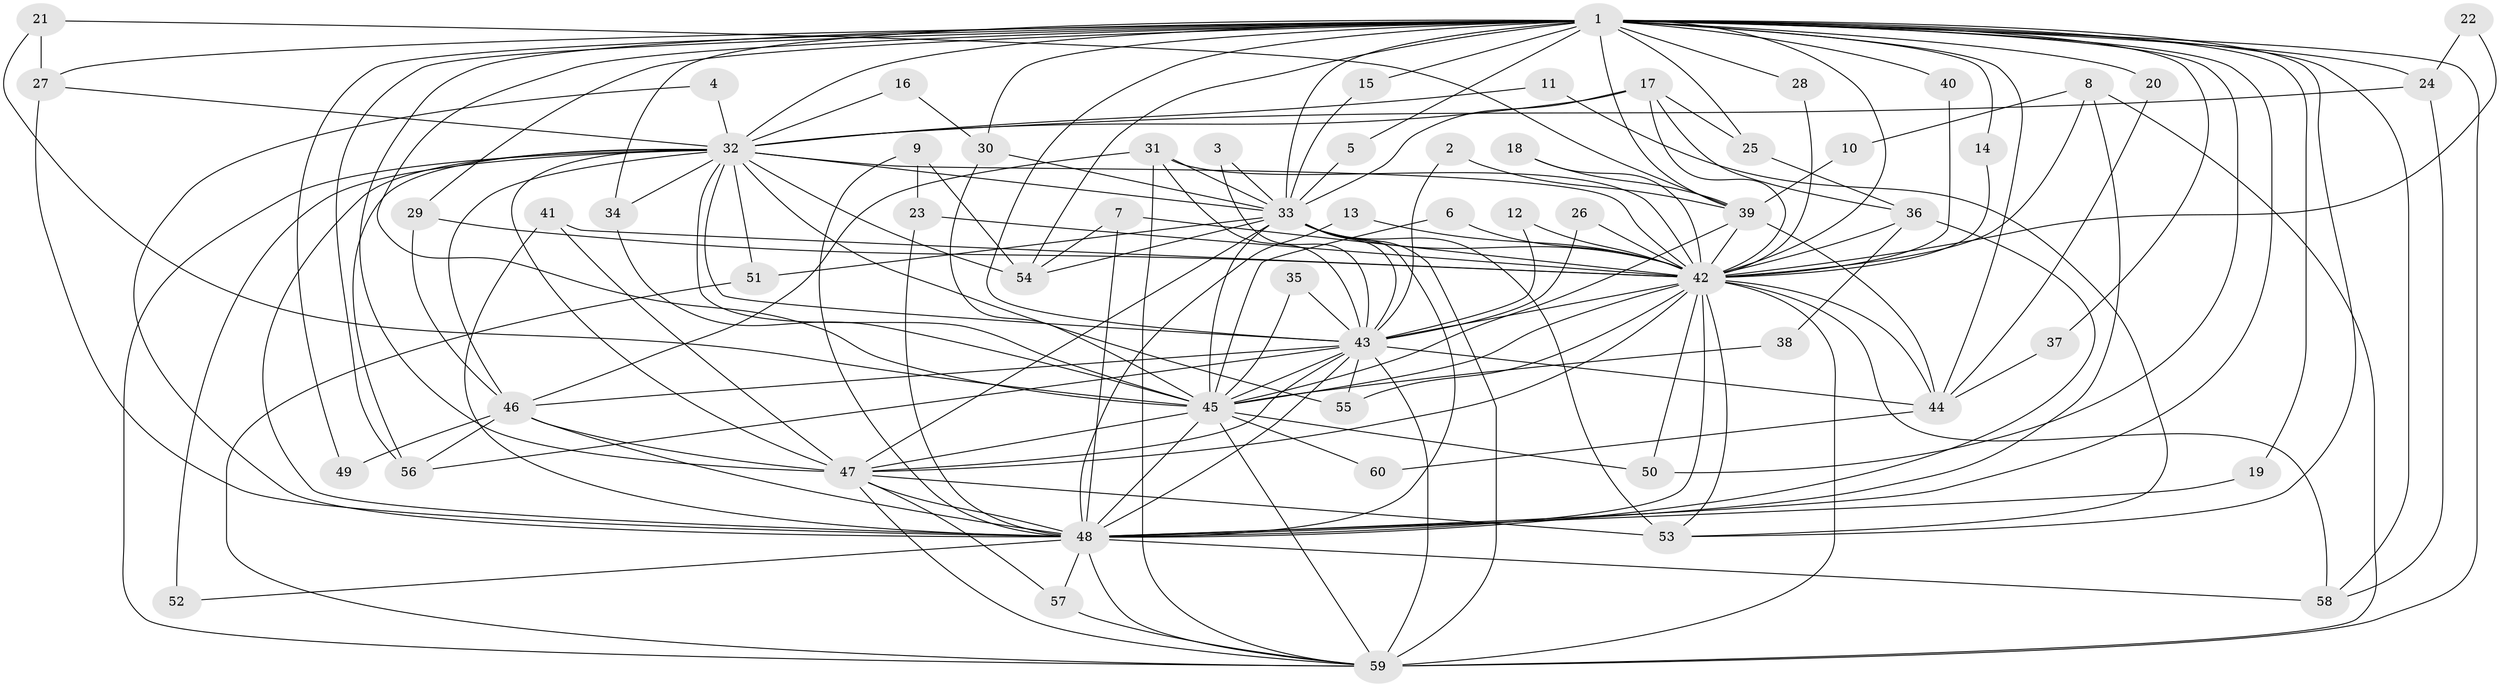 // original degree distribution, {25: 0.016666666666666666, 20: 0.008333333333333333, 24: 0.008333333333333333, 21: 0.008333333333333333, 38: 0.008333333333333333, 23: 0.008333333333333333, 14: 0.008333333333333333, 16: 0.008333333333333333, 19: 0.008333333333333333, 4: 0.1, 2: 0.5666666666666667, 8: 0.008333333333333333, 3: 0.175, 7: 0.016666666666666666, 5: 0.03333333333333333, 10: 0.008333333333333333, 6: 0.008333333333333333}
// Generated by graph-tools (version 1.1) at 2025/25/03/09/25 03:25:51]
// undirected, 60 vertices, 169 edges
graph export_dot {
graph [start="1"]
  node [color=gray90,style=filled];
  1;
  2;
  3;
  4;
  5;
  6;
  7;
  8;
  9;
  10;
  11;
  12;
  13;
  14;
  15;
  16;
  17;
  18;
  19;
  20;
  21;
  22;
  23;
  24;
  25;
  26;
  27;
  28;
  29;
  30;
  31;
  32;
  33;
  34;
  35;
  36;
  37;
  38;
  39;
  40;
  41;
  42;
  43;
  44;
  45;
  46;
  47;
  48;
  49;
  50;
  51;
  52;
  53;
  54;
  55;
  56;
  57;
  58;
  59;
  60;
  1 -- 5 [weight=1.0];
  1 -- 14 [weight=1.0];
  1 -- 15 [weight=1.0];
  1 -- 19 [weight=1.0];
  1 -- 20 [weight=2.0];
  1 -- 24 [weight=2.0];
  1 -- 25 [weight=1.0];
  1 -- 27 [weight=1.0];
  1 -- 28 [weight=1.0];
  1 -- 29 [weight=1.0];
  1 -- 30 [weight=2.0];
  1 -- 32 [weight=2.0];
  1 -- 33 [weight=2.0];
  1 -- 34 [weight=1.0];
  1 -- 37 [weight=1.0];
  1 -- 39 [weight=1.0];
  1 -- 40 [weight=1.0];
  1 -- 42 [weight=3.0];
  1 -- 43 [weight=2.0];
  1 -- 44 [weight=1.0];
  1 -- 45 [weight=3.0];
  1 -- 47 [weight=2.0];
  1 -- 48 [weight=2.0];
  1 -- 49 [weight=1.0];
  1 -- 50 [weight=1.0];
  1 -- 53 [weight=1.0];
  1 -- 54 [weight=1.0];
  1 -- 56 [weight=1.0];
  1 -- 58 [weight=1.0];
  1 -- 59 [weight=2.0];
  2 -- 39 [weight=1.0];
  2 -- 43 [weight=1.0];
  3 -- 33 [weight=1.0];
  3 -- 43 [weight=1.0];
  4 -- 32 [weight=1.0];
  4 -- 48 [weight=1.0];
  5 -- 33 [weight=1.0];
  6 -- 42 [weight=1.0];
  6 -- 45 [weight=1.0];
  7 -- 42 [weight=1.0];
  7 -- 48 [weight=1.0];
  7 -- 54 [weight=1.0];
  8 -- 10 [weight=1.0];
  8 -- 42 [weight=1.0];
  8 -- 48 [weight=1.0];
  8 -- 59 [weight=1.0];
  9 -- 23 [weight=1.0];
  9 -- 48 [weight=1.0];
  9 -- 54 [weight=1.0];
  10 -- 39 [weight=1.0];
  11 -- 32 [weight=1.0];
  11 -- 53 [weight=1.0];
  12 -- 42 [weight=1.0];
  12 -- 43 [weight=1.0];
  13 -- 42 [weight=1.0];
  13 -- 48 [weight=1.0];
  14 -- 42 [weight=1.0];
  15 -- 33 [weight=1.0];
  16 -- 30 [weight=1.0];
  16 -- 32 [weight=1.0];
  17 -- 25 [weight=1.0];
  17 -- 32 [weight=1.0];
  17 -- 33 [weight=1.0];
  17 -- 36 [weight=1.0];
  17 -- 42 [weight=1.0];
  18 -- 39 [weight=1.0];
  18 -- 42 [weight=1.0];
  19 -- 48 [weight=2.0];
  20 -- 44 [weight=1.0];
  21 -- 27 [weight=1.0];
  21 -- 39 [weight=1.0];
  21 -- 45 [weight=1.0];
  22 -- 24 [weight=1.0];
  22 -- 42 [weight=1.0];
  23 -- 42 [weight=1.0];
  23 -- 48 [weight=1.0];
  24 -- 32 [weight=1.0];
  24 -- 58 [weight=1.0];
  25 -- 36 [weight=1.0];
  26 -- 42 [weight=1.0];
  26 -- 43 [weight=1.0];
  27 -- 32 [weight=1.0];
  27 -- 48 [weight=1.0];
  28 -- 42 [weight=1.0];
  29 -- 42 [weight=1.0];
  29 -- 46 [weight=1.0];
  30 -- 33 [weight=2.0];
  30 -- 45 [weight=1.0];
  31 -- 33 [weight=1.0];
  31 -- 42 [weight=1.0];
  31 -- 43 [weight=1.0];
  31 -- 46 [weight=2.0];
  31 -- 59 [weight=1.0];
  32 -- 33 [weight=1.0];
  32 -- 34 [weight=1.0];
  32 -- 42 [weight=2.0];
  32 -- 43 [weight=1.0];
  32 -- 45 [weight=1.0];
  32 -- 46 [weight=1.0];
  32 -- 47 [weight=1.0];
  32 -- 48 [weight=1.0];
  32 -- 51 [weight=2.0];
  32 -- 52 [weight=1.0];
  32 -- 54 [weight=1.0];
  32 -- 55 [weight=1.0];
  32 -- 56 [weight=1.0];
  32 -- 59 [weight=1.0];
  33 -- 42 [weight=1.0];
  33 -- 43 [weight=1.0];
  33 -- 45 [weight=2.0];
  33 -- 47 [weight=1.0];
  33 -- 48 [weight=1.0];
  33 -- 51 [weight=1.0];
  33 -- 53 [weight=1.0];
  33 -- 54 [weight=1.0];
  33 -- 59 [weight=1.0];
  34 -- 45 [weight=1.0];
  35 -- 43 [weight=1.0];
  35 -- 45 [weight=1.0];
  36 -- 38 [weight=1.0];
  36 -- 42 [weight=2.0];
  36 -- 48 [weight=1.0];
  37 -- 44 [weight=1.0];
  38 -- 45 [weight=1.0];
  39 -- 42 [weight=1.0];
  39 -- 44 [weight=1.0];
  39 -- 45 [weight=1.0];
  40 -- 42 [weight=1.0];
  41 -- 42 [weight=1.0];
  41 -- 47 [weight=1.0];
  41 -- 48 [weight=2.0];
  42 -- 43 [weight=2.0];
  42 -- 44 [weight=1.0];
  42 -- 45 [weight=2.0];
  42 -- 47 [weight=2.0];
  42 -- 48 [weight=2.0];
  42 -- 50 [weight=1.0];
  42 -- 53 [weight=1.0];
  42 -- 55 [weight=2.0];
  42 -- 58 [weight=1.0];
  42 -- 59 [weight=1.0];
  43 -- 44 [weight=1.0];
  43 -- 45 [weight=1.0];
  43 -- 46 [weight=3.0];
  43 -- 47 [weight=1.0];
  43 -- 48 [weight=1.0];
  43 -- 55 [weight=1.0];
  43 -- 56 [weight=1.0];
  43 -- 59 [weight=2.0];
  44 -- 60 [weight=1.0];
  45 -- 47 [weight=1.0];
  45 -- 48 [weight=1.0];
  45 -- 50 [weight=2.0];
  45 -- 59 [weight=1.0];
  45 -- 60 [weight=1.0];
  46 -- 47 [weight=1.0];
  46 -- 48 [weight=1.0];
  46 -- 49 [weight=1.0];
  46 -- 56 [weight=1.0];
  47 -- 48 [weight=2.0];
  47 -- 53 [weight=2.0];
  47 -- 57 [weight=1.0];
  47 -- 59 [weight=1.0];
  48 -- 52 [weight=1.0];
  48 -- 57 [weight=1.0];
  48 -- 58 [weight=2.0];
  48 -- 59 [weight=1.0];
  51 -- 59 [weight=1.0];
  57 -- 59 [weight=1.0];
}
